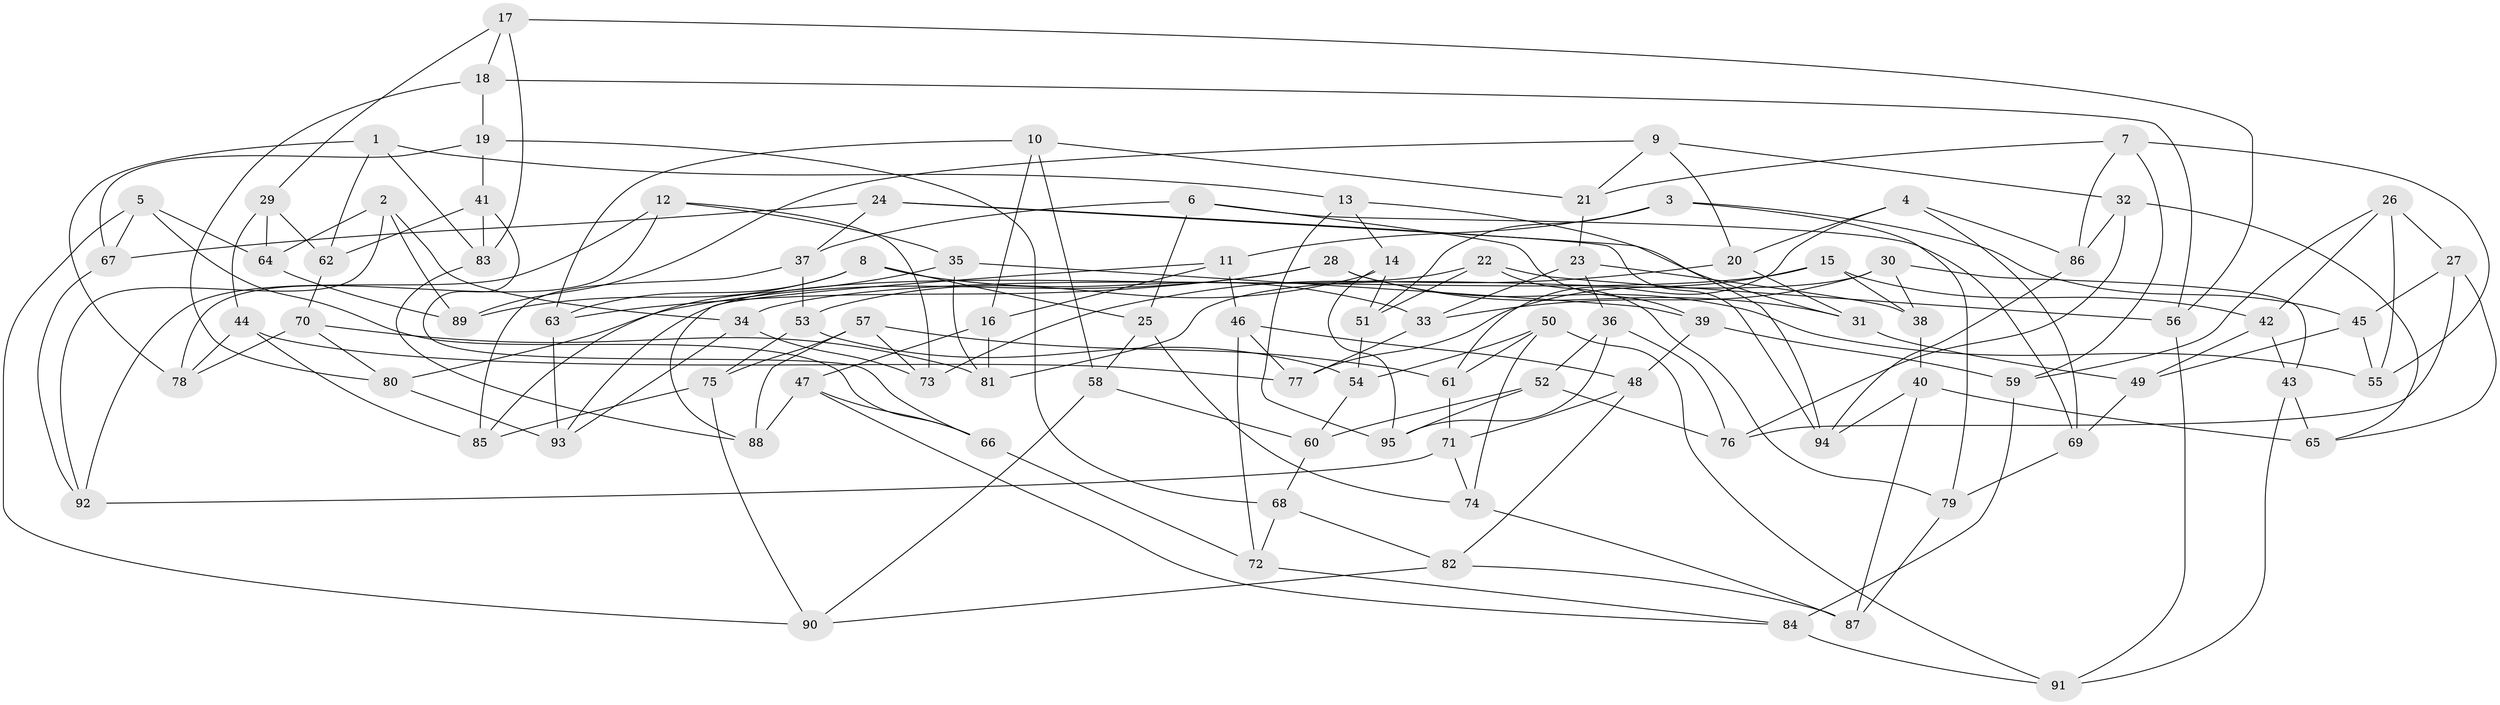 // coarse degree distribution, {6: 0.5689655172413793, 4: 0.3620689655172414, 5: 0.06896551724137931}
// Generated by graph-tools (version 1.1) at 2025/24/03/03/25 07:24:22]
// undirected, 95 vertices, 190 edges
graph export_dot {
graph [start="1"]
  node [color=gray90,style=filled];
  1;
  2;
  3;
  4;
  5;
  6;
  7;
  8;
  9;
  10;
  11;
  12;
  13;
  14;
  15;
  16;
  17;
  18;
  19;
  20;
  21;
  22;
  23;
  24;
  25;
  26;
  27;
  28;
  29;
  30;
  31;
  32;
  33;
  34;
  35;
  36;
  37;
  38;
  39;
  40;
  41;
  42;
  43;
  44;
  45;
  46;
  47;
  48;
  49;
  50;
  51;
  52;
  53;
  54;
  55;
  56;
  57;
  58;
  59;
  60;
  61;
  62;
  63;
  64;
  65;
  66;
  67;
  68;
  69;
  70;
  71;
  72;
  73;
  74;
  75;
  76;
  77;
  78;
  79;
  80;
  81;
  82;
  83;
  84;
  85;
  86;
  87;
  88;
  89;
  90;
  91;
  92;
  93;
  94;
  95;
  1 -- 62;
  1 -- 78;
  1 -- 83;
  1 -- 13;
  2 -- 89;
  2 -- 64;
  2 -- 92;
  2 -- 34;
  3 -- 45;
  3 -- 11;
  3 -- 79;
  3 -- 51;
  4 -- 86;
  4 -- 69;
  4 -- 61;
  4 -- 20;
  5 -- 90;
  5 -- 66;
  5 -- 64;
  5 -- 67;
  6 -- 69;
  6 -- 37;
  6 -- 39;
  6 -- 25;
  7 -- 86;
  7 -- 55;
  7 -- 59;
  7 -- 21;
  8 -- 25;
  8 -- 63;
  8 -- 33;
  8 -- 89;
  9 -- 21;
  9 -- 32;
  9 -- 89;
  9 -- 20;
  10 -- 63;
  10 -- 58;
  10 -- 16;
  10 -- 21;
  11 -- 88;
  11 -- 16;
  11 -- 46;
  12 -- 73;
  12 -- 92;
  12 -- 78;
  12 -- 35;
  13 -- 95;
  13 -- 14;
  13 -- 94;
  14 -- 51;
  14 -- 53;
  14 -- 95;
  15 -- 77;
  15 -- 42;
  15 -- 38;
  15 -- 34;
  16 -- 81;
  16 -- 47;
  17 -- 29;
  17 -- 18;
  17 -- 56;
  17 -- 83;
  18 -- 19;
  18 -- 80;
  18 -- 56;
  19 -- 67;
  19 -- 41;
  19 -- 68;
  20 -- 73;
  20 -- 31;
  21 -- 23;
  22 -- 93;
  22 -- 56;
  22 -- 51;
  22 -- 79;
  23 -- 33;
  23 -- 38;
  23 -- 36;
  24 -- 37;
  24 -- 31;
  24 -- 94;
  24 -- 67;
  25 -- 74;
  25 -- 58;
  26 -- 42;
  26 -- 59;
  26 -- 27;
  26 -- 55;
  27 -- 76;
  27 -- 45;
  27 -- 65;
  28 -- 55;
  28 -- 80;
  28 -- 31;
  28 -- 63;
  29 -- 44;
  29 -- 64;
  29 -- 62;
  30 -- 38;
  30 -- 43;
  30 -- 81;
  30 -- 33;
  31 -- 49;
  32 -- 76;
  32 -- 86;
  32 -- 65;
  33 -- 77;
  34 -- 93;
  34 -- 73;
  35 -- 85;
  35 -- 81;
  35 -- 39;
  36 -- 52;
  36 -- 76;
  36 -- 95;
  37 -- 53;
  37 -- 85;
  38 -- 40;
  39 -- 59;
  39 -- 48;
  40 -- 87;
  40 -- 65;
  40 -- 94;
  41 -- 83;
  41 -- 62;
  41 -- 66;
  42 -- 43;
  42 -- 49;
  43 -- 91;
  43 -- 65;
  44 -- 85;
  44 -- 78;
  44 -- 77;
  45 -- 49;
  45 -- 55;
  46 -- 48;
  46 -- 72;
  46 -- 77;
  47 -- 66;
  47 -- 84;
  47 -- 88;
  48 -- 82;
  48 -- 71;
  49 -- 69;
  50 -- 74;
  50 -- 61;
  50 -- 91;
  50 -- 54;
  51 -- 54;
  52 -- 76;
  52 -- 60;
  52 -- 95;
  53 -- 54;
  53 -- 75;
  54 -- 60;
  56 -- 91;
  57 -- 88;
  57 -- 73;
  57 -- 75;
  57 -- 61;
  58 -- 60;
  58 -- 90;
  59 -- 84;
  60 -- 68;
  61 -- 71;
  62 -- 70;
  63 -- 93;
  64 -- 89;
  66 -- 72;
  67 -- 92;
  68 -- 82;
  68 -- 72;
  69 -- 79;
  70 -- 81;
  70 -- 78;
  70 -- 80;
  71 -- 92;
  71 -- 74;
  72 -- 84;
  74 -- 87;
  75 -- 90;
  75 -- 85;
  79 -- 87;
  80 -- 93;
  82 -- 90;
  82 -- 87;
  83 -- 88;
  84 -- 91;
  86 -- 94;
}
